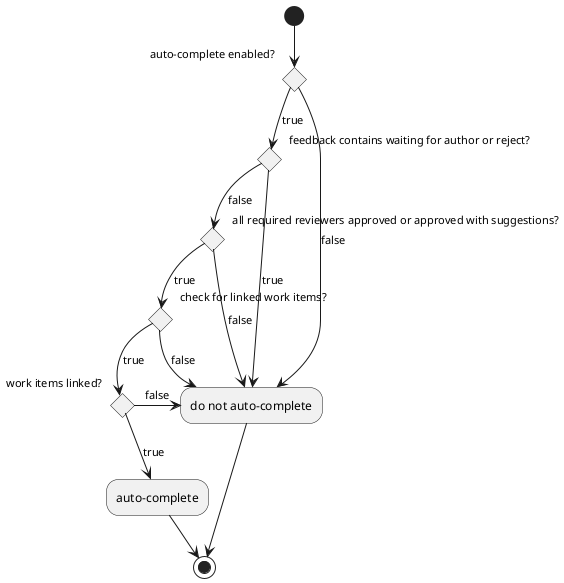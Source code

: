 @startuml should auto-complete

(*) -->  if "auto-complete enabled?" then
  --> [true] if "feedback contains waiting for author or reject?" then
    --> [false] if "all required reviewers approved or approved with suggestions?" then
      --> [true] if "check for linked work items?" then
        --> [true] if "work items linked?" then
          --> [true] "auto-complete"
          --> (*)
          else
          -> [false] "do not auto-complete"
          endif
        else
        -> [false] "do not auto-complete"
        endif
      else
      -> [false] "do not auto-complete"
      endif
    else
    -> [true] "do not auto-complete"
    endif
else
  -> [false] "do not auto-complete"
  --> (*)
endif

@enduml
